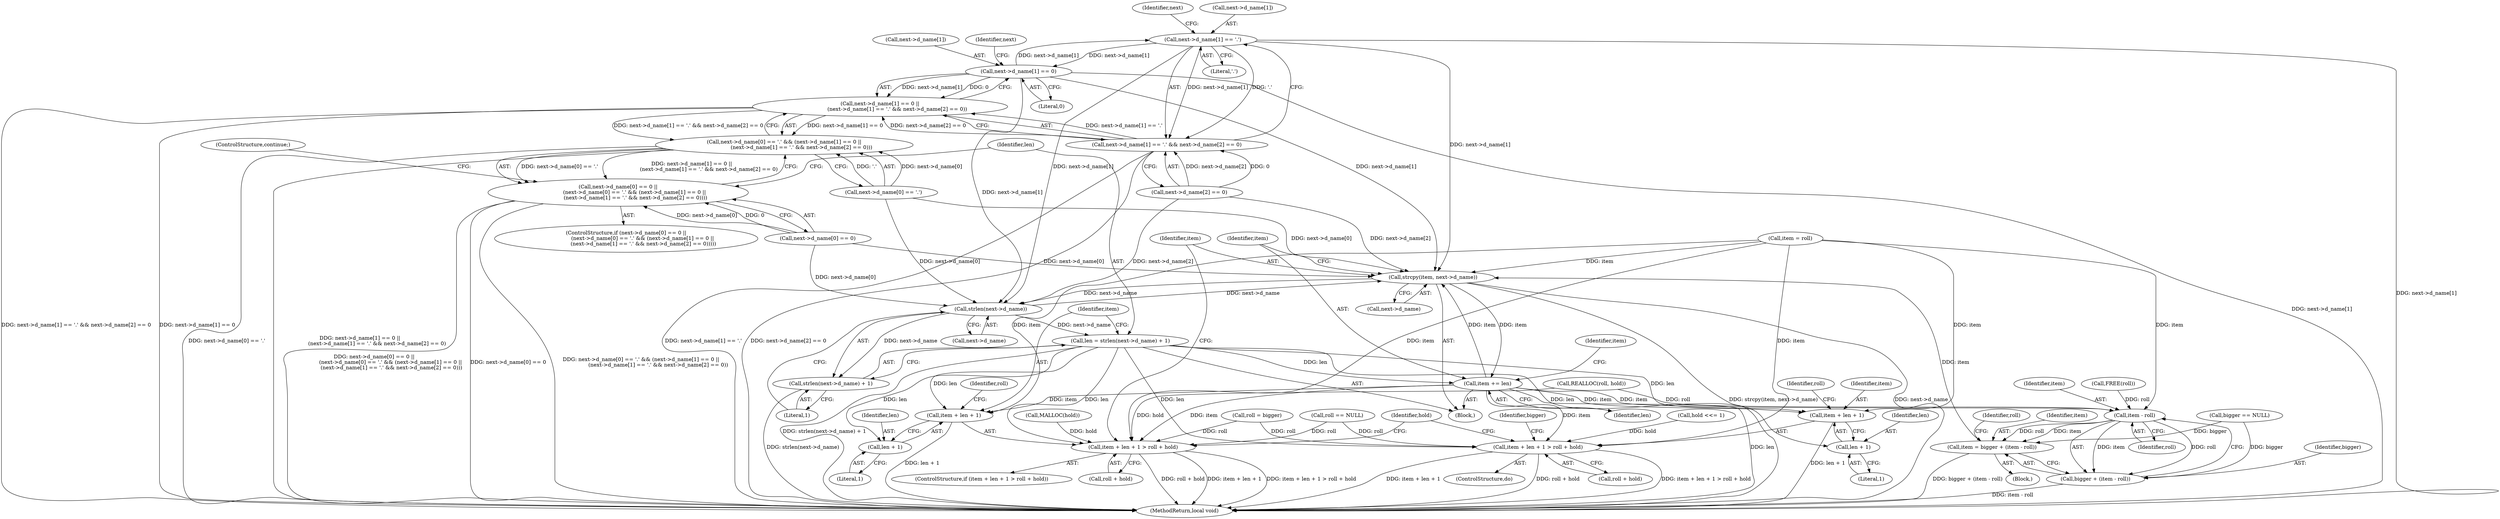 digraph "0_pigz_fdad1406b3ec809f4954ff7cdf9e99eb18c2458f@array" {
"1000466" [label="(Call,next->d_name[1] == '.')"];
"1000458" [label="(Call,next->d_name[1] == 0)"];
"1000466" [label="(Call,next->d_name[1] == '.')"];
"1000457" [label="(Call,next->d_name[1] == 0 ||\n                     (next->d_name[1] == '.' && next->d_name[2] == 0))"];
"1000449" [label="(Call,next->d_name[0] == '.' && (next->d_name[1] == 0 ||\n                     (next->d_name[1] == '.' && next->d_name[2] == 0)))"];
"1000441" [label="(Call,next->d_name[0] == 0 ||\n                    (next->d_name[0] == '.' && (next->d_name[1] == 0 ||\n                     (next->d_name[1] == '.' && next->d_name[2] == 0))))"];
"1000465" [label="(Call,next->d_name[1] == '.' && next->d_name[2] == 0)"];
"1000484" [label="(Call,strlen(next->d_name))"];
"1000481" [label="(Call,len = strlen(next->d_name) + 1)"];
"1000490" [label="(Call,item + len + 1 > roll + hold)"];
"1000491" [label="(Call,item + len + 1)"];
"1000493" [label="(Call,len + 1)"];
"1000505" [label="(Call,item + len + 1 > roll + hold)"];
"1000506" [label="(Call,item + len + 1)"];
"1000508" [label="(Call,len + 1)"];
"1000544" [label="(Call,item += len)"];
"1000533" [label="(Call,item - roll)"];
"1000529" [label="(Call,item = bigger + (item - roll))"];
"1000539" [label="(Call,strcpy(item, next->d_name))"];
"1000531" [label="(Call,bigger + (item - roll))"];
"1000483" [label="(Call,strlen(next->d_name) + 1)"];
"1000464" [label="(Literal,0)"];
"1000516" [label="(Call,REALLOC(roll, hold))"];
"1000509" [label="(Identifier,len)"];
"1000496" [label="(Call,roll + hold)"];
"1000465" [label="(Call,next->d_name[1] == '.' && next->d_name[2] == 0)"];
"1000457" [label="(Call,next->d_name[1] == 0 ||\n                     (next->d_name[1] == '.' && next->d_name[2] == 0))"];
"1000440" [label="(ControlStructure,if (next->d_name[0] == 0 ||\n                    (next->d_name[0] == '.' && (next->d_name[1] == 0 ||\n                     (next->d_name[1] == '.' && next->d_name[2] == 0)))))"];
"1000491" [label="(Call,item + len + 1)"];
"1000549" [label="(Identifier,item)"];
"1000497" [label="(Identifier,roll)"];
"1000545" [label="(Identifier,item)"];
"1000506" [label="(Call,item + len + 1)"];
"1000489" [label="(ControlStructure,if (item + len + 1 > roll + hold))"];
"1000541" [label="(Call,next->d_name)"];
"1000429" [label="(Call,item = roll)"];
"1000502" [label="(Call,hold <<= 1)"];
"1000508" [label="(Call,len + 1)"];
"1000512" [label="(Identifier,roll)"];
"1000490" [label="(Call,item + len + 1 > roll + hold)"];
"1000533" [label="(Call,item - roll)"];
"1000484" [label="(Call,strlen(next->d_name))"];
"1000481" [label="(Call,len = strlen(next->d_name) + 1)"];
"1000536" [label="(Call,roll = bigger)"];
"1000476" [label="(Identifier,next)"];
"1000535" [label="(Identifier,roll)"];
"1000532" [label="(Identifier,bigger)"];
"1000499" [label="(Block,)"];
"1000442" [label="(Call,next->d_name[0] == 0)"];
"1000546" [label="(Identifier,len)"];
"1000511" [label="(Call,roll + hold)"];
"1000530" [label="(Identifier,item)"];
"1000439" [label="(Block,)"];
"1000515" [label="(Identifier,bigger)"];
"1000482" [label="(Identifier,len)"];
"1000450" [label="(Call,next->d_name[0] == '.')"];
"1000466" [label="(Call,next->d_name[1] == '.')"];
"1000473" [label="(Call,next->d_name[2] == 0)"];
"1000483" [label="(Call,strlen(next->d_name) + 1)"];
"1000524" [label="(Call,FREE(roll))"];
"1000537" [label="(Identifier,roll)"];
"1000520" [label="(Call,bigger == NULL)"];
"1000544" [label="(Call,item += len)"];
"1000492" [label="(Identifier,item)"];
"1000480" [label="(ControlStructure,continue;)"];
"1000534" [label="(Identifier,item)"];
"1000469" [label="(Identifier,next)"];
"1000540" [label="(Identifier,item)"];
"1000493" [label="(Call,len + 1)"];
"1000507" [label="(Identifier,item)"];
"1000510" [label="(Literal,1)"];
"1001416" [label="(MethodReturn,local void)"];
"1000467" [label="(Call,next->d_name[1])"];
"1000531" [label="(Call,bigger + (item - roll))"];
"1000485" [label="(Call,next->d_name)"];
"1000416" [label="(Call,MALLOC(hold))"];
"1000503" [label="(Identifier,hold)"];
"1000495" [label="(Literal,1)"];
"1000505" [label="(Call,item + len + 1 > roll + hold)"];
"1000529" [label="(Call,item = bigger + (item - roll))"];
"1000459" [label="(Call,next->d_name[1])"];
"1000500" [label="(ControlStructure,do)"];
"1000419" [label="(Call,roll == NULL)"];
"1000488" [label="(Literal,1)"];
"1000449" [label="(Call,next->d_name[0] == '.' && (next->d_name[1] == 0 ||\n                     (next->d_name[1] == '.' && next->d_name[2] == 0)))"];
"1000441" [label="(Call,next->d_name[0] == 0 ||\n                    (next->d_name[0] == '.' && (next->d_name[1] == 0 ||\n                     (next->d_name[1] == '.' && next->d_name[2] == 0))))"];
"1000472" [label="(Literal,'.')"];
"1000539" [label="(Call,strcpy(item, next->d_name))"];
"1000494" [label="(Identifier,len)"];
"1000458" [label="(Call,next->d_name[1] == 0)"];
"1000466" -> "1000465"  [label="AST: "];
"1000466" -> "1000472"  [label="CFG: "];
"1000467" -> "1000466"  [label="AST: "];
"1000472" -> "1000466"  [label="AST: "];
"1000476" -> "1000466"  [label="CFG: "];
"1000465" -> "1000466"  [label="CFG: "];
"1000466" -> "1001416"  [label="DDG: next->d_name[1]"];
"1000466" -> "1000458"  [label="DDG: next->d_name[1]"];
"1000466" -> "1000465"  [label="DDG: next->d_name[1]"];
"1000466" -> "1000465"  [label="DDG: '.'"];
"1000458" -> "1000466"  [label="DDG: next->d_name[1]"];
"1000466" -> "1000484"  [label="DDG: next->d_name[1]"];
"1000466" -> "1000539"  [label="DDG: next->d_name[1]"];
"1000458" -> "1000457"  [label="AST: "];
"1000458" -> "1000464"  [label="CFG: "];
"1000459" -> "1000458"  [label="AST: "];
"1000464" -> "1000458"  [label="AST: "];
"1000469" -> "1000458"  [label="CFG: "];
"1000457" -> "1000458"  [label="CFG: "];
"1000458" -> "1001416"  [label="DDG: next->d_name[1]"];
"1000458" -> "1000457"  [label="DDG: next->d_name[1]"];
"1000458" -> "1000457"  [label="DDG: 0"];
"1000458" -> "1000484"  [label="DDG: next->d_name[1]"];
"1000458" -> "1000539"  [label="DDG: next->d_name[1]"];
"1000457" -> "1000449"  [label="AST: "];
"1000457" -> "1000465"  [label="CFG: "];
"1000465" -> "1000457"  [label="AST: "];
"1000449" -> "1000457"  [label="CFG: "];
"1000457" -> "1001416"  [label="DDG: next->d_name[1] == '.' && next->d_name[2] == 0"];
"1000457" -> "1001416"  [label="DDG: next->d_name[1] == 0"];
"1000457" -> "1000449"  [label="DDG: next->d_name[1] == 0"];
"1000457" -> "1000449"  [label="DDG: next->d_name[1] == '.' && next->d_name[2] == 0"];
"1000465" -> "1000457"  [label="DDG: next->d_name[1] == '.'"];
"1000465" -> "1000457"  [label="DDG: next->d_name[2] == 0"];
"1000449" -> "1000441"  [label="AST: "];
"1000449" -> "1000450"  [label="CFG: "];
"1000450" -> "1000449"  [label="AST: "];
"1000441" -> "1000449"  [label="CFG: "];
"1000449" -> "1001416"  [label="DDG: next->d_name[1] == 0 ||\n                     (next->d_name[1] == '.' && next->d_name[2] == 0)"];
"1000449" -> "1001416"  [label="DDG: next->d_name[0] == '.'"];
"1000449" -> "1000441"  [label="DDG: next->d_name[0] == '.'"];
"1000449" -> "1000441"  [label="DDG: next->d_name[1] == 0 ||\n                     (next->d_name[1] == '.' && next->d_name[2] == 0)"];
"1000450" -> "1000449"  [label="DDG: next->d_name[0]"];
"1000450" -> "1000449"  [label="DDG: '.'"];
"1000441" -> "1000440"  [label="AST: "];
"1000441" -> "1000442"  [label="CFG: "];
"1000442" -> "1000441"  [label="AST: "];
"1000480" -> "1000441"  [label="CFG: "];
"1000482" -> "1000441"  [label="CFG: "];
"1000441" -> "1001416"  [label="DDG: next->d_name[0] == 0"];
"1000441" -> "1001416"  [label="DDG: next->d_name[0] == '.' && (next->d_name[1] == 0 ||\n                     (next->d_name[1] == '.' && next->d_name[2] == 0))"];
"1000441" -> "1001416"  [label="DDG: next->d_name[0] == 0 ||\n                    (next->d_name[0] == '.' && (next->d_name[1] == 0 ||\n                     (next->d_name[1] == '.' && next->d_name[2] == 0)))"];
"1000442" -> "1000441"  [label="DDG: next->d_name[0]"];
"1000442" -> "1000441"  [label="DDG: 0"];
"1000465" -> "1000473"  [label="CFG: "];
"1000473" -> "1000465"  [label="AST: "];
"1000465" -> "1001416"  [label="DDG: next->d_name[2] == 0"];
"1000465" -> "1001416"  [label="DDG: next->d_name[1] == '.'"];
"1000473" -> "1000465"  [label="DDG: next->d_name[2]"];
"1000473" -> "1000465"  [label="DDG: 0"];
"1000484" -> "1000483"  [label="AST: "];
"1000484" -> "1000485"  [label="CFG: "];
"1000485" -> "1000484"  [label="AST: "];
"1000488" -> "1000484"  [label="CFG: "];
"1000484" -> "1000481"  [label="DDG: next->d_name"];
"1000484" -> "1000483"  [label="DDG: next->d_name"];
"1000442" -> "1000484"  [label="DDG: next->d_name[0]"];
"1000473" -> "1000484"  [label="DDG: next->d_name[2]"];
"1000450" -> "1000484"  [label="DDG: next->d_name[0]"];
"1000539" -> "1000484"  [label="DDG: next->d_name"];
"1000484" -> "1000539"  [label="DDG: next->d_name"];
"1000481" -> "1000439"  [label="AST: "];
"1000481" -> "1000483"  [label="CFG: "];
"1000482" -> "1000481"  [label="AST: "];
"1000483" -> "1000481"  [label="AST: "];
"1000492" -> "1000481"  [label="CFG: "];
"1000481" -> "1001416"  [label="DDG: strlen(next->d_name) + 1"];
"1000481" -> "1000490"  [label="DDG: len"];
"1000481" -> "1000491"  [label="DDG: len"];
"1000481" -> "1000493"  [label="DDG: len"];
"1000481" -> "1000505"  [label="DDG: len"];
"1000481" -> "1000506"  [label="DDG: len"];
"1000481" -> "1000508"  [label="DDG: len"];
"1000481" -> "1000544"  [label="DDG: len"];
"1000490" -> "1000489"  [label="AST: "];
"1000490" -> "1000496"  [label="CFG: "];
"1000491" -> "1000490"  [label="AST: "];
"1000496" -> "1000490"  [label="AST: "];
"1000503" -> "1000490"  [label="CFG: "];
"1000540" -> "1000490"  [label="CFG: "];
"1000490" -> "1001416"  [label="DDG: roll + hold"];
"1000490" -> "1001416"  [label="DDG: item + len + 1"];
"1000490" -> "1001416"  [label="DDG: item + len + 1 > roll + hold"];
"1000544" -> "1000490"  [label="DDG: item"];
"1000429" -> "1000490"  [label="DDG: item"];
"1000536" -> "1000490"  [label="DDG: roll"];
"1000419" -> "1000490"  [label="DDG: roll"];
"1000516" -> "1000490"  [label="DDG: hold"];
"1000416" -> "1000490"  [label="DDG: hold"];
"1000491" -> "1000493"  [label="CFG: "];
"1000492" -> "1000491"  [label="AST: "];
"1000493" -> "1000491"  [label="AST: "];
"1000497" -> "1000491"  [label="CFG: "];
"1000491" -> "1001416"  [label="DDG: len + 1"];
"1000544" -> "1000491"  [label="DDG: item"];
"1000429" -> "1000491"  [label="DDG: item"];
"1000493" -> "1000495"  [label="CFG: "];
"1000494" -> "1000493"  [label="AST: "];
"1000495" -> "1000493"  [label="AST: "];
"1000505" -> "1000500"  [label="AST: "];
"1000505" -> "1000511"  [label="CFG: "];
"1000506" -> "1000505"  [label="AST: "];
"1000511" -> "1000505"  [label="AST: "];
"1000503" -> "1000505"  [label="CFG: "];
"1000515" -> "1000505"  [label="CFG: "];
"1000505" -> "1001416"  [label="DDG: item + len + 1"];
"1000505" -> "1001416"  [label="DDG: roll + hold"];
"1000505" -> "1001416"  [label="DDG: item + len + 1 > roll + hold"];
"1000544" -> "1000505"  [label="DDG: item"];
"1000429" -> "1000505"  [label="DDG: item"];
"1000536" -> "1000505"  [label="DDG: roll"];
"1000419" -> "1000505"  [label="DDG: roll"];
"1000502" -> "1000505"  [label="DDG: hold"];
"1000506" -> "1000508"  [label="CFG: "];
"1000507" -> "1000506"  [label="AST: "];
"1000508" -> "1000506"  [label="AST: "];
"1000512" -> "1000506"  [label="CFG: "];
"1000506" -> "1001416"  [label="DDG: len + 1"];
"1000544" -> "1000506"  [label="DDG: item"];
"1000429" -> "1000506"  [label="DDG: item"];
"1000508" -> "1000510"  [label="CFG: "];
"1000509" -> "1000508"  [label="AST: "];
"1000510" -> "1000508"  [label="AST: "];
"1000544" -> "1000439"  [label="AST: "];
"1000544" -> "1000546"  [label="CFG: "];
"1000545" -> "1000544"  [label="AST: "];
"1000546" -> "1000544"  [label="AST: "];
"1000549" -> "1000544"  [label="CFG: "];
"1000544" -> "1001416"  [label="DDG: len"];
"1000544" -> "1000533"  [label="DDG: item"];
"1000544" -> "1000539"  [label="DDG: item"];
"1000539" -> "1000544"  [label="DDG: item"];
"1000533" -> "1000531"  [label="AST: "];
"1000533" -> "1000535"  [label="CFG: "];
"1000534" -> "1000533"  [label="AST: "];
"1000535" -> "1000533"  [label="AST: "];
"1000531" -> "1000533"  [label="CFG: "];
"1000533" -> "1000529"  [label="DDG: item"];
"1000533" -> "1000529"  [label="DDG: roll"];
"1000533" -> "1000531"  [label="DDG: item"];
"1000533" -> "1000531"  [label="DDG: roll"];
"1000429" -> "1000533"  [label="DDG: item"];
"1000524" -> "1000533"  [label="DDG: roll"];
"1000516" -> "1000533"  [label="DDG: roll"];
"1000529" -> "1000499"  [label="AST: "];
"1000529" -> "1000531"  [label="CFG: "];
"1000530" -> "1000529"  [label="AST: "];
"1000531" -> "1000529"  [label="AST: "];
"1000537" -> "1000529"  [label="CFG: "];
"1000529" -> "1001416"  [label="DDG: bigger + (item - roll)"];
"1000520" -> "1000529"  [label="DDG: bigger"];
"1000529" -> "1000539"  [label="DDG: item"];
"1000539" -> "1000439"  [label="AST: "];
"1000539" -> "1000541"  [label="CFG: "];
"1000540" -> "1000539"  [label="AST: "];
"1000541" -> "1000539"  [label="AST: "];
"1000545" -> "1000539"  [label="CFG: "];
"1000539" -> "1001416"  [label="DDG: strcpy(item, next->d_name)"];
"1000539" -> "1001416"  [label="DDG: next->d_name"];
"1000429" -> "1000539"  [label="DDG: item"];
"1000442" -> "1000539"  [label="DDG: next->d_name[0]"];
"1000473" -> "1000539"  [label="DDG: next->d_name[2]"];
"1000450" -> "1000539"  [label="DDG: next->d_name[0]"];
"1000532" -> "1000531"  [label="AST: "];
"1000531" -> "1001416"  [label="DDG: item - roll"];
"1000520" -> "1000531"  [label="DDG: bigger"];
"1000483" -> "1000488"  [label="CFG: "];
"1000488" -> "1000483"  [label="AST: "];
"1000483" -> "1001416"  [label="DDG: strlen(next->d_name)"];
}
